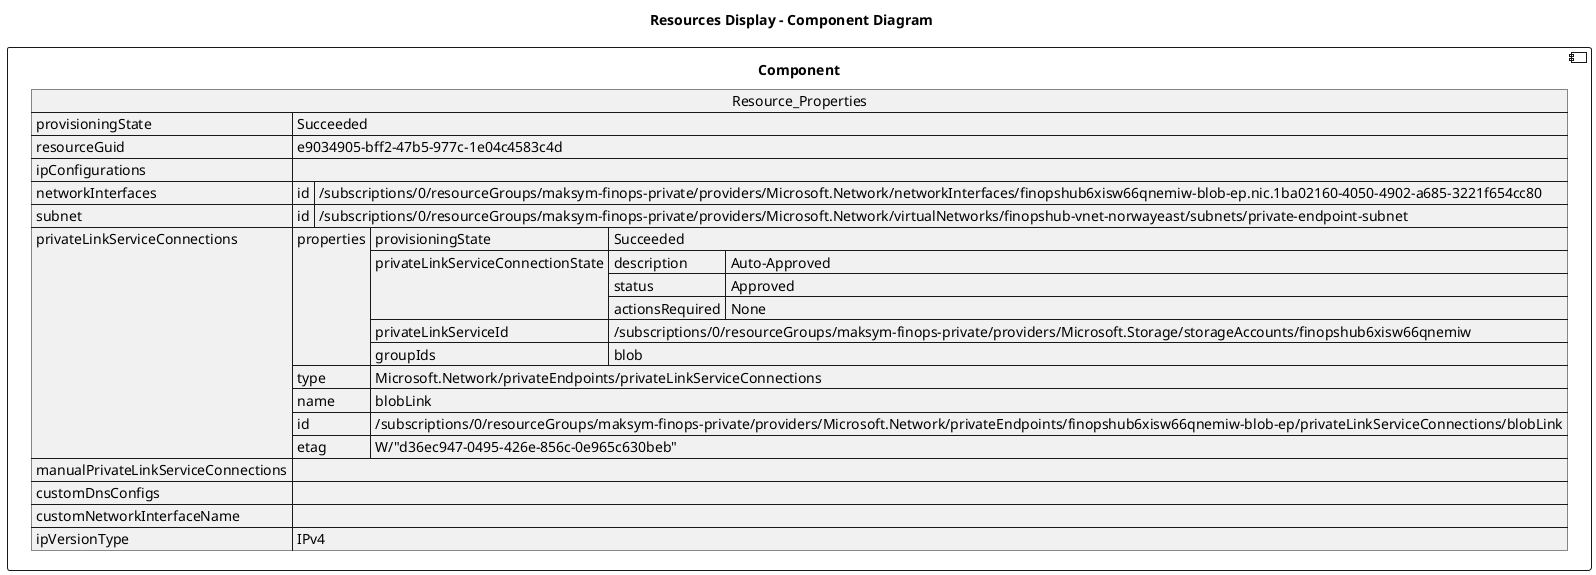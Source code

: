 @startuml

title Resources Display - Component Diagram

component Component {

json  Resource_Properties {
  "provisioningState": "Succeeded",
  "resourceGuid": "e9034905-bff2-47b5-977c-1e04c4583c4d",
  "ipConfigurations": [],
  "networkInterfaces": [
    {
      "id": "/subscriptions/0/resourceGroups/maksym-finops-private/providers/Microsoft.Network/networkInterfaces/finopshub6xisw66qnemiw-blob-ep.nic.1ba02160-4050-4902-a685-3221f654cc80"
    }
  ],
  "subnet": {
    "id": "/subscriptions/0/resourceGroups/maksym-finops-private/providers/Microsoft.Network/virtualNetworks/finopshub-vnet-norwayeast/subnets/private-endpoint-subnet"
  },
  "privateLinkServiceConnections": [
    {
      "properties": {
        "provisioningState": "Succeeded",
        "privateLinkServiceConnectionState": {
          "description": "Auto-Approved",
          "status": "Approved",
          "actionsRequired": "None"
        },
        "privateLinkServiceId": "/subscriptions/0/resourceGroups/maksym-finops-private/providers/Microsoft.Storage/storageAccounts/finopshub6xisw66qnemiw",
        "groupIds": [
          "blob"
        ]
      },
      "type": "Microsoft.Network/privateEndpoints/privateLinkServiceConnections",
      "name": "blobLink",
      "id": "/subscriptions/0/resourceGroups/maksym-finops-private/providers/Microsoft.Network/privateEndpoints/finopshub6xisw66qnemiw-blob-ep/privateLinkServiceConnections/blobLink",
      "etag": "W/\"d36ec947-0495-426e-856c-0e965c630beb\""
    }
  ],
  "manualPrivateLinkServiceConnections": [],
  "customDnsConfigs": [],
  "customNetworkInterfaceName": "",
  "ipVersionType": "IPv4"
}
}
@enduml
